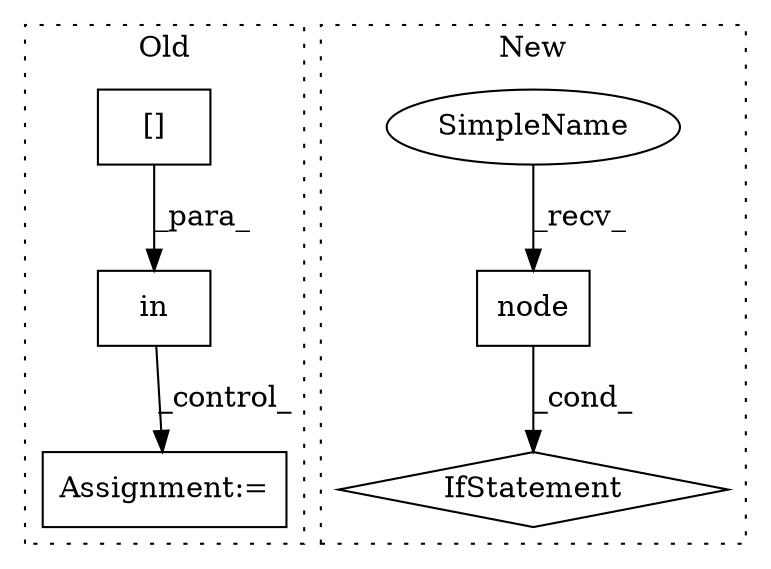 digraph G {
subgraph cluster0 {
1 [label="in" a="105" s="9519" l="30" shape="box"];
4 [label="[]" a="2" s="9519,9532" l="12,1" shape="box"];
5 [label="Assignment:=" a="7" s="9906" l="1" shape="box"];
label = "Old";
style="dotted";
}
subgraph cluster1 {
2 [label="node" a="32" s="9802" l="6" shape="box"];
3 [label="IfStatement" a="25" s="9749,9826" l="12,2" shape="diamond"];
6 [label="SimpleName" a="42" s="9791" l="10" shape="ellipse"];
label = "New";
style="dotted";
}
1 -> 5 [label="_control_"];
2 -> 3 [label="_cond_"];
4 -> 1 [label="_para_"];
6 -> 2 [label="_recv_"];
}
